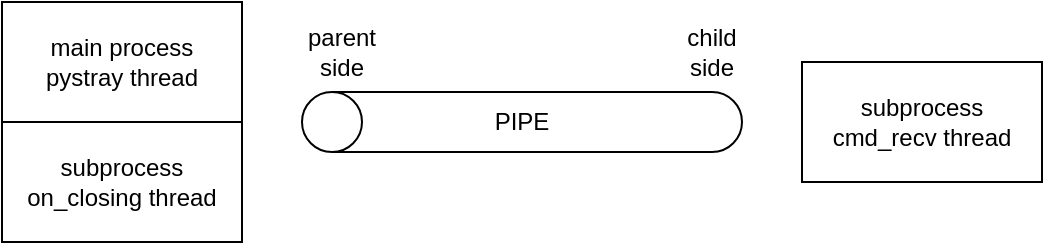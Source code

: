 <mxfile version="15.1.4" type="github">
  <diagram id="CxsypDGxmGtjTW_5zeTz" name="Page-1">
    <mxGraphModel dx="1422" dy="794" grid="1" gridSize="10" guides="1" tooltips="1" connect="1" arrows="1" fold="1" page="1" pageScale="1" pageWidth="827" pageHeight="1169" math="0" shadow="0">
      <root>
        <mxCell id="0" />
        <mxCell id="1" parent="0" />
        <mxCell id="OfbbnvZlZpWcqRemcmlm-2" value="" style="shape=cylinder3;whiteSpace=wrap;html=1;boundedLbl=1;backgroundOutline=1;size=15;rotation=-90;" parent="1" vertex="1">
          <mxGeometry x="395" y="220" width="30" height="220" as="geometry" />
        </mxCell>
        <mxCell id="jCUL96vYnyBpLcG00DdS-2" style="edgeStyle=orthogonalEdgeStyle;rounded=0;orthogonalLoop=1;jettySize=auto;html=1;exitX=0.5;exitY=1;exitDx=0;exitDy=0;" edge="1" parent="1">
          <mxGeometry relative="1" as="geometry">
            <mxPoint x="330" y="300" as="sourcePoint" />
            <mxPoint x="330" y="300" as="targetPoint" />
          </mxGeometry>
        </mxCell>
        <mxCell id="jCUL96vYnyBpLcG00DdS-4" value="child side" style="text;html=1;strokeColor=none;fillColor=none;align=center;verticalAlign=middle;whiteSpace=wrap;rounded=0;" vertex="1" parent="1">
          <mxGeometry x="480" y="280" width="50" height="30" as="geometry" />
        </mxCell>
        <mxCell id="jCUL96vYnyBpLcG00DdS-6" value="parent side" style="text;html=1;strokeColor=none;fillColor=none;align=center;verticalAlign=middle;whiteSpace=wrap;rounded=0;" vertex="1" parent="1">
          <mxGeometry x="300" y="277.5" width="40" height="35" as="geometry" />
        </mxCell>
        <mxCell id="jCUL96vYnyBpLcG00DdS-7" value="main process&lt;br&gt;pystray thread" style="rounded=0;whiteSpace=wrap;html=1;" vertex="1" parent="1">
          <mxGeometry x="150" y="270" width="120" height="60" as="geometry" />
        </mxCell>
        <mxCell id="jCUL96vYnyBpLcG00DdS-8" value="subprocess&lt;br&gt;on_closing thread" style="rounded=0;whiteSpace=wrap;html=1;" vertex="1" parent="1">
          <mxGeometry x="150" y="330" width="120" height="60" as="geometry" />
        </mxCell>
        <mxCell id="jCUL96vYnyBpLcG00DdS-9" value="&lt;span&gt;subprocess&lt;/span&gt;&lt;br&gt;&lt;span&gt;cmd_recv thread&lt;/span&gt;" style="rounded=0;whiteSpace=wrap;html=1;" vertex="1" parent="1">
          <mxGeometry x="550" y="300" width="120" height="60" as="geometry" />
        </mxCell>
        <mxCell id="jCUL96vYnyBpLcG00DdS-11" value="PIPE" style="text;html=1;strokeColor=none;fillColor=none;align=center;verticalAlign=middle;whiteSpace=wrap;rounded=0;" vertex="1" parent="1">
          <mxGeometry x="390" y="320" width="40" height="20" as="geometry" />
        </mxCell>
      </root>
    </mxGraphModel>
  </diagram>
</mxfile>
